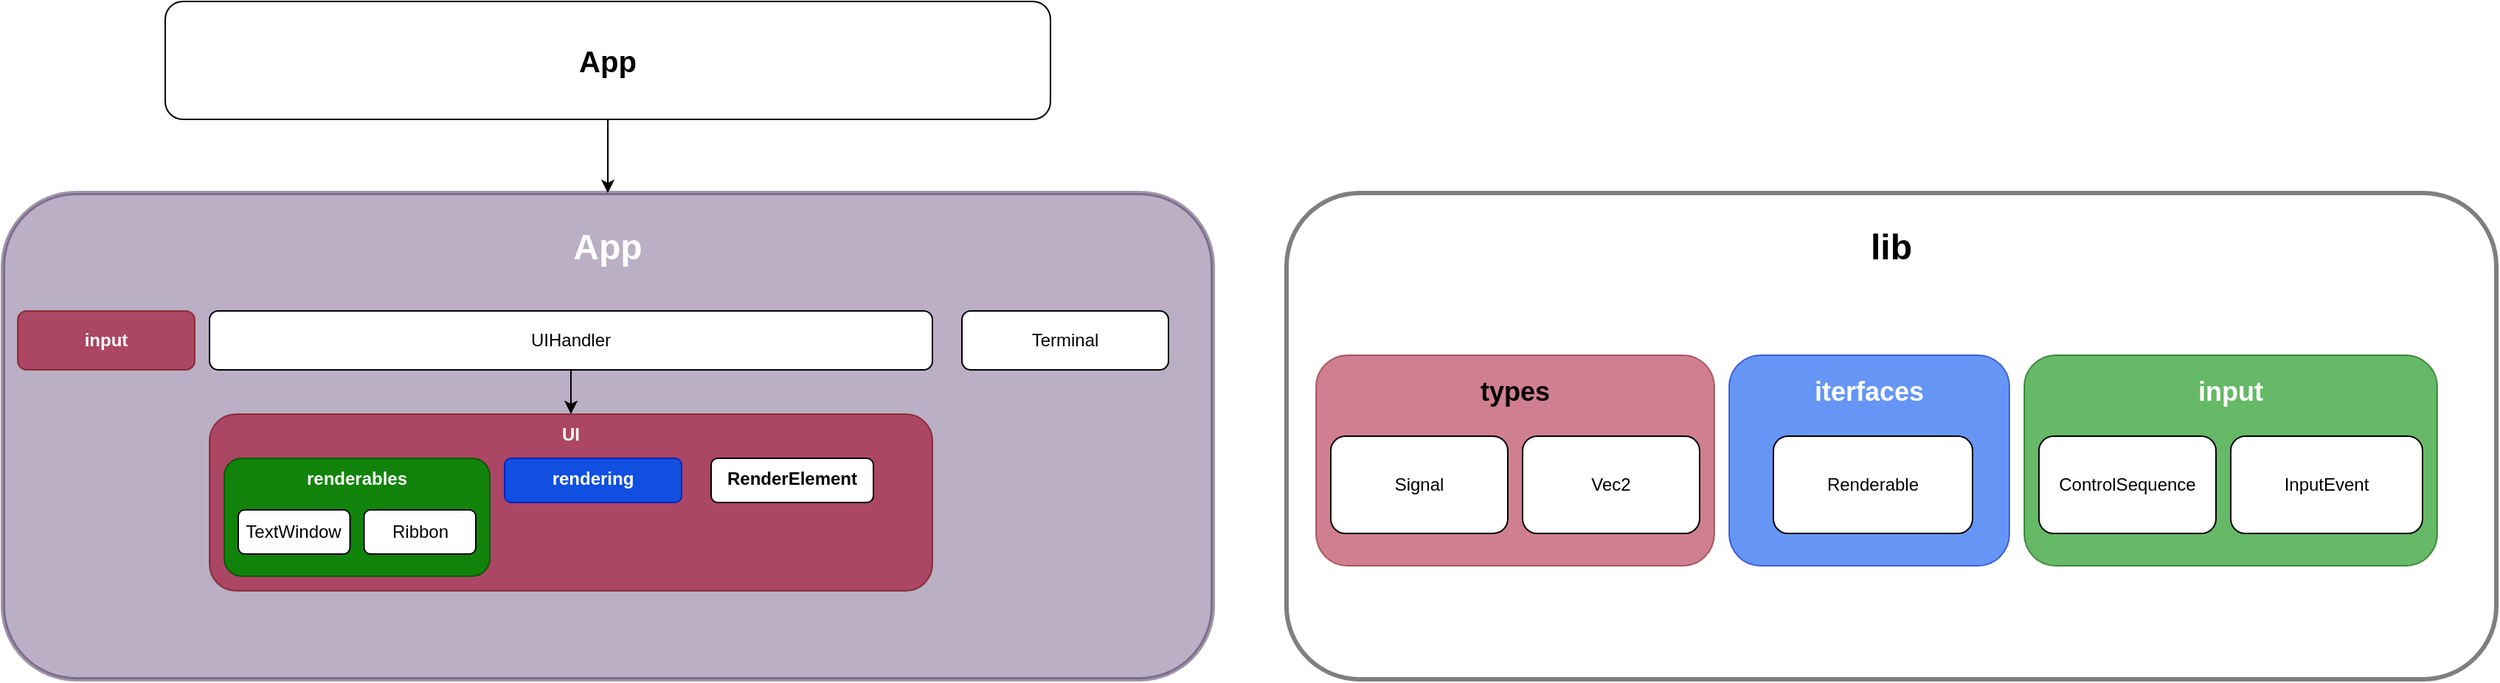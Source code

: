 <mxfile version="27.1.6">
  <diagram name="Page-1" id="NuoDkjtGp1NkV1lZTG0h">
    <mxGraphModel dx="1384" dy="1299" grid="1" gridSize="10" guides="1" tooltips="1" connect="1" arrows="1" fold="1" page="0" pageScale="1" pageWidth="850" pageHeight="1100" background="none" math="0" shadow="0">
      <root>
        <mxCell id="0" />
        <mxCell id="1" parent="0" />
        <mxCell id="t41M_tGKr7hV4QFFiCIM-78" value="&lt;h1&gt;App&lt;/h1&gt;" style="rounded=1;whiteSpace=wrap;html=1;verticalAlign=top;strokeWidth=3;movable=1;resizable=1;rotatable=1;deletable=1;editable=1;locked=0;connectable=1;fillColor=light-dark(#76608A,#7C4DB3);fontColor=light-dark(#FFFFFF,#FFFFFF);strokeColor=#432D57;opacity=50;" parent="1" vertex="1">
          <mxGeometry x="-110" y="40" width="820" height="330" as="geometry" />
        </mxCell>
        <mxCell id="t41M_tGKr7hV4QFFiCIM-86" style="edgeStyle=orthogonalEdgeStyle;rounded=0;orthogonalLoop=1;jettySize=auto;html=1;exitX=0.5;exitY=1;exitDx=0;exitDy=0;exitPerimeter=0;entryX=0.5;entryY=0;entryDx=0;entryDy=0;" parent="1" source="t41M_tGKr7hV4QFFiCIM-2" target="t41M_tGKr7hV4QFFiCIM-78" edge="1">
          <mxGeometry relative="1" as="geometry" />
        </mxCell>
        <mxCell id="t41M_tGKr7hV4QFFiCIM-2" value="&lt;div&gt;&lt;font style=&quot;font-size: 20px;&quot;&gt;&lt;b&gt;App&lt;/b&gt;&lt;/font&gt;&lt;/div&gt;" style="rounded=1;whiteSpace=wrap;html=1;points=[[0,0,0,0,0],[0,0.25,0,0,0],[0,0.5,0,0,0],[0,0.75,0,0,0],[0,1,0,0,0],[0.25,0,0,0,0],[0.25,1,0,0,0],[0.5,0,0,0,0],[0.5,1,0,0,0],[0.75,0,0,0,0],[0.75,1,0,0,0],[1,0,0,0,0],[1,0.25,0,0,0],[1,0.5,0,0,0],[1,0.75,0,0,0],[1,1,0,0,0]];" parent="1" vertex="1">
          <mxGeometry y="-90" width="600" height="80" as="geometry" />
        </mxCell>
        <mxCell id="t41M_tGKr7hV4QFFiCIM-3" value="&lt;div&gt;&lt;b&gt;input&lt;/b&gt;&lt;/div&gt;" style="rounded=1;whiteSpace=wrap;html=1;fillColor=light-dark(#A20025,#FFBA5E);fontColor=light-dark(#FFFFFF,#FFFFFF);strokeColor=#6F0000;opacity=60;" parent="1" vertex="1">
          <mxGeometry x="-100" y="120" width="120" height="40" as="geometry" />
        </mxCell>
        <mxCell id="t41M_tGKr7hV4QFFiCIM-82" style="edgeStyle=orthogonalEdgeStyle;rounded=0;orthogonalLoop=1;jettySize=auto;html=1;exitX=0.5;exitY=1;exitDx=0;exitDy=0;entryX=0.5;entryY=0;entryDx=0;entryDy=0;" parent="1" source="t41M_tGKr7hV4QFFiCIM-4" target="t41M_tGKr7hV4QFFiCIM-80" edge="1">
          <mxGeometry relative="1" as="geometry" />
        </mxCell>
        <mxCell id="t41M_tGKr7hV4QFFiCIM-4" value="UIHandler" style="rounded=1;whiteSpace=wrap;html=1;" parent="1" vertex="1">
          <mxGeometry x="30" y="120" width="490" height="40" as="geometry" />
        </mxCell>
        <mxCell id="t41M_tGKr7hV4QFFiCIM-70" value="&amp;nbsp;" style="text;whiteSpace=wrap;html=1;" parent="1" vertex="1">
          <mxGeometry x="280" y="230" width="40" height="40" as="geometry" />
        </mxCell>
        <mxCell id="adSUgp-cQPvd6IykCZtN-1" value="Terminal" style="rounded=1;whiteSpace=wrap;html=1;" vertex="1" parent="1">
          <mxGeometry x="540" y="120" width="140" height="40" as="geometry" />
        </mxCell>
        <mxCell id="t41M_tGKr7hV4QFFiCIM-80" value="&lt;b&gt;UI&lt;/b&gt;" style="rounded=1;whiteSpace=wrap;html=1;fillColor=light-dark(#A20025,#FF4D4D);fontColor=light-dark(#FFFFFF,#FFFFFF);strokeColor=light-dark(#6F0000,#FF6E6E);opacity=60;verticalAlign=top;" parent="1" vertex="1">
          <mxGeometry x="30" y="190" width="490" height="120" as="geometry" />
        </mxCell>
        <mxCell id="t41M_tGKr7hV4QFFiCIM-71" value="&lt;b&gt;rendering&lt;/b&gt;" style="rounded=1;whiteSpace=wrap;html=1;fillColor=light-dark(#0050EF,#15156A);fontColor=light-dark(#FFFFFF,#FFFFFF);strokeColor=#001DBC;verticalAlign=top;opacity=90;" parent="1" vertex="1">
          <mxGeometry x="230" y="220" width="120" height="30" as="geometry" />
        </mxCell>
        <mxCell id="t41M_tGKr7hV4QFFiCIM-85" value="" style="group" parent="1" vertex="1" connectable="0">
          <mxGeometry x="40" y="220" width="180" height="80" as="geometry" />
        </mxCell>
        <mxCell id="t41M_tGKr7hV4QFFiCIM-83" value="&lt;b&gt;renderables&lt;/b&gt;" style="rounded=1;whiteSpace=wrap;html=1;fillColor=light-dark(#008A00,#184618);fontColor=light-dark(#FFFFFF,#FFFFFF);strokeColor=#005700;verticalAlign=top;opacity=90;" parent="t41M_tGKr7hV4QFFiCIM-85" vertex="1">
          <mxGeometry width="180" height="80" as="geometry" />
        </mxCell>
        <mxCell id="t41M_tGKr7hV4QFFiCIM-56" value="TextWindow" style="rounded=1;whiteSpace=wrap;html=1;" parent="t41M_tGKr7hV4QFFiCIM-85" vertex="1">
          <mxGeometry x="9.474" y="35" width="75.789" height="30" as="geometry" />
        </mxCell>
        <mxCell id="t41M_tGKr7hV4QFFiCIM-57" value="Ribbon" style="rounded=1;whiteSpace=wrap;html=1;" parent="t41M_tGKr7hV4QFFiCIM-85" vertex="1">
          <mxGeometry x="94.737" y="35" width="75.789" height="30" as="geometry" />
        </mxCell>
        <mxCell id="adSUgp-cQPvd6IykCZtN-2" value="&lt;b&gt;RenderElement&lt;/b&gt;" style="rounded=1;whiteSpace=wrap;html=1;verticalAlign=top;" vertex="1" parent="1">
          <mxGeometry x="370" y="220" width="110" height="30" as="geometry" />
        </mxCell>
        <mxCell id="adSUgp-cQPvd6IykCZtN-3" value="" style="group" vertex="1" connectable="0" parent="1">
          <mxGeometry x="760" y="40" width="820" height="330" as="geometry" />
        </mxCell>
        <mxCell id="t41M_tGKr7hV4QFFiCIM-15" value="&lt;h1&gt;lib&lt;/h1&gt;" style="rounded=1;whiteSpace=wrap;html=1;verticalAlign=top;strokeWidth=3;movable=1;resizable=1;rotatable=1;deletable=1;editable=1;locked=0;connectable=1;fillColor=light-dark(#FFFFFF,#980F51);opacity=50;fillStyle=solid;glass=0;shadow=0;" parent="adSUgp-cQPvd6IykCZtN-3" vertex="1">
          <mxGeometry width="820" height="330" as="geometry" />
        </mxCell>
        <mxCell id="t41M_tGKr7hV4QFFiCIM-73" value="&lt;h2 align=&quot;center&quot;&gt;&lt;span&gt;types&lt;/span&gt;&lt;/h2&gt;" style="rounded=1;whiteSpace=wrap;html=1;fillColor=#a20025;fontColor=default;strokeColor=#6F0000;opacity=50;align=center;verticalAlign=top;spacingTop=-7;" parent="adSUgp-cQPvd6IykCZtN-3" vertex="1">
          <mxGeometry x="20" y="110" width="270" height="143.0" as="geometry" />
        </mxCell>
        <mxCell id="t41M_tGKr7hV4QFFiCIM-12" value="&lt;div&gt;Signal&lt;/div&gt;" style="rounded=1;whiteSpace=wrap;html=1;" parent="adSUgp-cQPvd6IykCZtN-3" vertex="1">
          <mxGeometry x="30" y="165" width="120" height="66" as="geometry" />
        </mxCell>
        <mxCell id="t41M_tGKr7hV4QFFiCIM-14" value="Vec2" style="rounded=1;whiteSpace=wrap;html=1;" parent="adSUgp-cQPvd6IykCZtN-3" vertex="1">
          <mxGeometry x="160" y="165" width="120" height="66" as="geometry" />
        </mxCell>
        <mxCell id="t41M_tGKr7hV4QFFiCIM-77" value="&lt;h2&gt;input&lt;/h2&gt;" style="rounded=1;whiteSpace=wrap;html=1;fillColor=#008a00;fontColor=light-dark(#FFFFFF,#D4D4D4);strokeColor=#005700;opacity=60;align=center;verticalAlign=top;spacingTop=-7;" parent="adSUgp-cQPvd6IykCZtN-3" vertex="1">
          <mxGeometry x="500" y="110" width="280" height="143.0" as="geometry" />
        </mxCell>
        <mxCell id="t41M_tGKr7hV4QFFiCIM-76" value="&lt;h2 align=&quot;center&quot;&gt;&lt;span&gt;iterfaces&lt;/span&gt;&lt;/h2&gt;" style="rounded=1;whiteSpace=wrap;html=1;fillColor=#0050ef;fontColor=light-dark(#FFFFFF,#FFFFFF);strokeColor=#001DBC;opacity=60;align=center;verticalAlign=top;spacingTop=-7;" parent="adSUgp-cQPvd6IykCZtN-3" vertex="1">
          <mxGeometry x="300" y="110" width="190" height="143.0" as="geometry" />
        </mxCell>
        <mxCell id="t41M_tGKr7hV4QFFiCIM-10" value="&lt;div&gt;Renderable&lt;/div&gt;" style="rounded=1;whiteSpace=wrap;html=1;" parent="adSUgp-cQPvd6IykCZtN-3" vertex="1">
          <mxGeometry x="330" y="165" width="135" height="66" as="geometry" />
        </mxCell>
        <mxCell id="t41M_tGKr7hV4QFFiCIM-47" value="ControlSequence" style="rounded=1;whiteSpace=wrap;html=1;" parent="adSUgp-cQPvd6IykCZtN-3" vertex="1">
          <mxGeometry x="510" y="165" width="120" height="66" as="geometry" />
        </mxCell>
        <mxCell id="t41M_tGKr7hV4QFFiCIM-48" value="&lt;div&gt;InputEvent&lt;/div&gt;" style="rounded=1;whiteSpace=wrap;html=1;" parent="adSUgp-cQPvd6IykCZtN-3" vertex="1">
          <mxGeometry x="640" y="165" width="130" height="66" as="geometry" />
        </mxCell>
      </root>
    </mxGraphModel>
  </diagram>
</mxfile>
